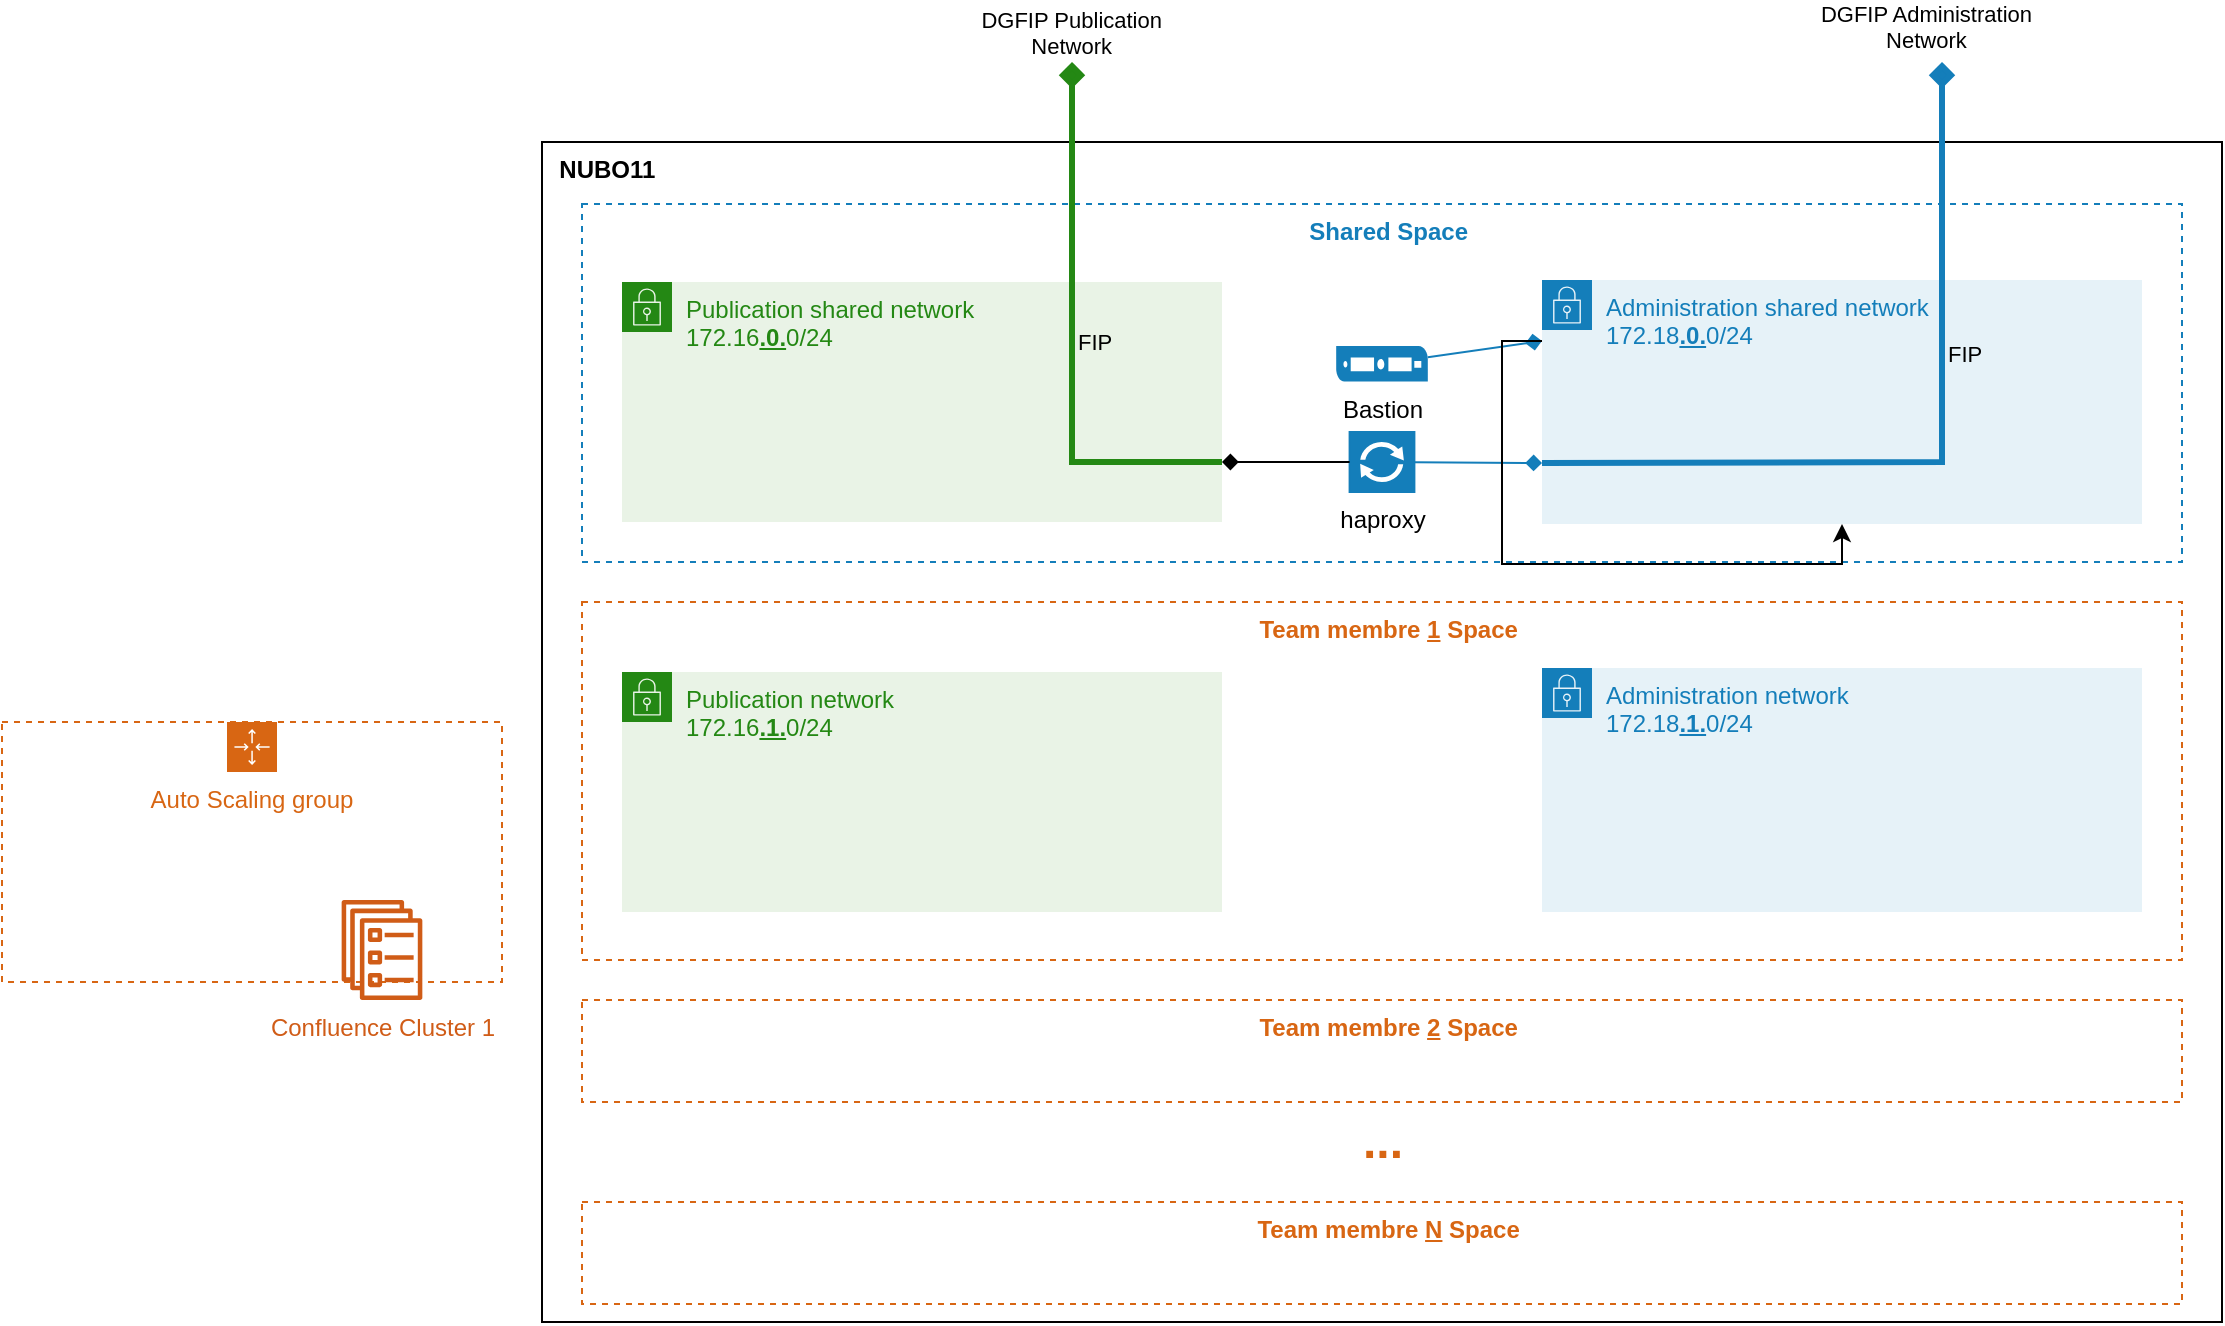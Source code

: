 <mxfile version="21.2.3" type="github">
  <diagram id="jrXY4hO8n29qiqvIHeQG" name="Page-1">
    <mxGraphModel dx="2626" dy="1824" grid="1" gridSize="10" guides="1" tooltips="1" connect="1" arrows="1" fold="1" page="0" pageScale="1" pageWidth="827" pageHeight="1169" math="0" shadow="0">
      <root>
        <mxCell id="0" />
        <mxCell id="1" parent="0" />
        <mxCell id="xgOQFWb6kl7ygXgDytyt-4" value="&amp;nbsp;&amp;nbsp;&lt;b&gt;NUBO11&lt;/b&gt;" style="rounded=0;whiteSpace=wrap;html=1;fillColor=none;verticalAlign=top;align=left;" parent="1" vertex="1">
          <mxGeometry x="-1020" y="-790" width="840" height="590" as="geometry" />
        </mxCell>
        <mxCell id="xgOQFWb6kl7ygXgDytyt-6" value="&lt;b&gt;&amp;nbsp; Team membre &lt;u&gt;1&lt;/u&gt; Space&lt;/b&gt;" style="rounded=0;whiteSpace=wrap;html=1;verticalAlign=top;align=center;fillColor=none;fontColor=#D86613;strokeColor=#D86613;dashed=1;" parent="1" vertex="1">
          <mxGeometry x="-1000" y="-560" width="800" height="179" as="geometry" />
        </mxCell>
        <mxCell id="xgOQFWb6kl7ygXgDytyt-5" value="&lt;b&gt;&amp;nbsp; Shared Space&lt;/b&gt;" style="rounded=0;whiteSpace=wrap;html=1;verticalAlign=top;align=center;fillColor=none;strokeColor=#147EBA;fontColor=#147EBA;dashed=1;" parent="1" vertex="1">
          <mxGeometry x="-1000" y="-759" width="800" height="179" as="geometry" />
        </mxCell>
        <mxCell id="5G6M97Ru5O6IGqaMy1Rf-24" value="Publication shared network&lt;br&gt;172.16&lt;b&gt;&lt;u&gt;.0.&lt;/u&gt;&lt;/b&gt;0/24" style="points=[[0,0],[0.25,0],[0.5,0],[0.75,0],[1,0],[1,0.25],[1,0.5],[1,0.75],[1,1],[0.75,1],[0.5,1],[0.25,1],[0,1],[0,0.75],[0,0.5],[0,0.25]];outlineConnect=0;gradientColor=none;html=1;whiteSpace=wrap;fontSize=12;fontStyle=0;shape=mxgraph.aws4.group;grIcon=mxgraph.aws4.group_security_group;grStroke=0;strokeColor=#248814;fillColor=#E9F3E6;verticalAlign=top;align=left;spacingLeft=30;fontColor=#248814;strokeWidth=6;" parent="1" vertex="1">
          <mxGeometry x="-980" y="-720" width="300" height="120" as="geometry" />
        </mxCell>
        <mxCell id="5G6M97Ru5O6IGqaMy1Rf-25" value="Publication network &lt;br&gt;172.16&lt;b&gt;&lt;u&gt;.1.&lt;/u&gt;&lt;/b&gt;0/24" style="points=[[0,0],[0.25,0],[0.5,0],[0.75,0],[1,0],[1,0.25],[1,0.5],[1,0.75],[1,1],[0.75,1],[0.5,1],[0.25,1],[0,1],[0,0.75],[0,0.5],[0,0.25]];outlineConnect=0;gradientColor=none;html=1;whiteSpace=wrap;fontSize=12;fontStyle=0;shape=mxgraph.aws4.group;grIcon=mxgraph.aws4.group_security_group;grStroke=0;strokeColor=#248814;fillColor=#E9F3E6;verticalAlign=top;align=left;spacingLeft=30;fontColor=#248814;dashed=0;" parent="1" vertex="1">
          <mxGeometry x="-980" y="-525" width="300" height="120" as="geometry" />
        </mxCell>
        <mxCell id="5G6M97Ru5O6IGqaMy1Rf-27" value="Administration shared network &lt;br&gt;172.18&lt;b&gt;&lt;u&gt;.0.&lt;/u&gt;&lt;/b&gt;0/24" style="points=[[0,0],[0.25,0],[0.5,0],[0.75,0],[1,0],[1,0.25],[1,0.5],[1,0.75],[1,1],[0.75,1],[0.5,1],[0.25,1],[0,1],[0,0.75],[0,0.5],[0,0.25]];outlineConnect=0;gradientColor=none;html=1;whiteSpace=wrap;fontSize=12;fontStyle=0;shape=mxgraph.aws4.group;grIcon=mxgraph.aws4.group_security_group;grStroke=0;strokeColor=#147EBA;fillColor=#E6F2F8;verticalAlign=top;align=left;spacingLeft=30;fontColor=#147EBA;dashed=0;" parent="1" vertex="1">
          <mxGeometry x="-520" y="-721" width="300" height="122" as="geometry" />
        </mxCell>
        <mxCell id="5G6M97Ru5O6IGqaMy1Rf-28" value="Auto Scaling group" style="points=[[0,0],[0.25,0],[0.5,0],[0.75,0],[1,0],[1,0.25],[1,0.5],[1,0.75],[1,1],[0.75,1],[0.5,1],[0.25,1],[0,1],[0,0.75],[0,0.5],[0,0.25]];outlineConnect=0;gradientColor=none;html=1;whiteSpace=wrap;fontSize=12;fontStyle=0;shape=mxgraph.aws4.groupCenter;grIcon=mxgraph.aws4.group_auto_scaling_group;grStroke=1;strokeColor=#D86613;fillColor=none;verticalAlign=top;align=center;fontColor=#D86613;dashed=1;spacingTop=25;" parent="1" vertex="1">
          <mxGeometry x="-1290" y="-500" width="250" height="130" as="geometry" />
        </mxCell>
        <mxCell id="5G6M97Ru5O6IGqaMy1Rf-34" value="Confluence Cluster 1" style="outlineConnect=0;gradientColor=none;fillColor=#D05C17;strokeColor=none;dashed=0;verticalLabelPosition=bottom;verticalAlign=top;align=center;html=1;fontSize=12;fontStyle=0;aspect=fixed;pointerEvents=1;shape=mxgraph.aws4.ecs_service;fontColor=#D05C17;" parent="1" vertex="1">
          <mxGeometry x="-1120.52" y="-411" width="41.03" height="50" as="geometry" />
        </mxCell>
        <mxCell id="N_9ljJacKE9F2aMwcfvr-1" value="Administration network&lt;br&gt;172.18&lt;b&gt;&lt;u&gt;.1.&lt;/u&gt;&lt;/b&gt;0/24" style="points=[[0,0],[0.25,0],[0.5,0],[0.75,0],[1,0],[1,0.25],[1,0.5],[1,0.75],[1,1],[0.75,1],[0.5,1],[0.25,1],[0,1],[0,0.75],[0,0.5],[0,0.25]];outlineConnect=0;gradientColor=none;html=1;whiteSpace=wrap;fontSize=12;fontStyle=0;shape=mxgraph.aws4.group;grIcon=mxgraph.aws4.group_security_group;grStroke=0;strokeColor=#147EBA;fillColor=#E6F2F8;verticalAlign=top;align=left;spacingLeft=30;fontColor=#147EBA;dashed=0;" vertex="1" parent="1">
          <mxGeometry x="-520" y="-527" width="300" height="122" as="geometry" />
        </mxCell>
        <mxCell id="N_9ljJacKE9F2aMwcfvr-3" value="Bastion" style="pointerEvents=1;shadow=0;dashed=0;html=1;strokeColor=none;fillColor=#147EBA;labelPosition=center;verticalLabelPosition=bottom;verticalAlign=top;align=center;outlineConnect=0;shape=mxgraph.veeam.server;" vertex="1" parent="1">
          <mxGeometry x="-622.9" y="-688" width="45.8" height="17.8" as="geometry" />
        </mxCell>
        <mxCell id="N_9ljJacKE9F2aMwcfvr-9" value="haproxy" style="pointerEvents=1;shadow=0;dashed=0;html=1;strokeColor=#147EBA;fillColor=#147EBA;labelPosition=center;verticalLabelPosition=bottom;verticalAlign=top;align=center;outlineConnect=0;shape=mxgraph.veeam.2d.proxy;" vertex="1" parent="1">
          <mxGeometry x="-616.2" y="-645" width="32.4" height="30" as="geometry" />
        </mxCell>
        <mxCell id="N_9ljJacKE9F2aMwcfvr-11" value="" style="endArrow=diamond;html=1;rounded=0;entryX=0;entryY=0.25;entryDx=0;entryDy=0;endFill=1;strokeColor=#147EBA;" edge="1" parent="1" source="N_9ljJacKE9F2aMwcfvr-3" target="5G6M97Ru5O6IGqaMy1Rf-27">
          <mxGeometry width="50" height="50" relative="1" as="geometry">
            <mxPoint x="-570" y="-650" as="sourcePoint" />
            <mxPoint x="-520" y="-700" as="targetPoint" />
          </mxGeometry>
        </mxCell>
        <mxCell id="N_9ljJacKE9F2aMwcfvr-12" value="" style="endArrow=diamond;html=1;rounded=0;endFill=1;entryX=0;entryY=0.75;entryDx=0;entryDy=0;strokeColor=#147EBA;" edge="1" parent="1" source="N_9ljJacKE9F2aMwcfvr-9" target="5G6M97Ru5O6IGqaMy1Rf-27">
          <mxGeometry width="50" height="50" relative="1" as="geometry">
            <mxPoint x="-580" y="-629" as="sourcePoint" />
            <mxPoint x="-520" y="-635" as="targetPoint" />
          </mxGeometry>
        </mxCell>
        <mxCell id="N_9ljJacKE9F2aMwcfvr-14" value="" style="endArrow=diamond;html=1;rounded=0;endFill=1;entryX=1;entryY=0.75;entryDx=0;entryDy=0;" edge="1" parent="1" source="N_9ljJacKE9F2aMwcfvr-9">
          <mxGeometry width="50" height="50" relative="1" as="geometry">
            <mxPoint x="-616.2" y="-633.987" as="sourcePoint" />
            <mxPoint x="-680" y="-630" as="targetPoint" />
          </mxGeometry>
        </mxCell>
        <mxCell id="N_9ljJacKE9F2aMwcfvr-15" value="&lt;b&gt;&amp;nbsp; Team membre &lt;u&gt;2&lt;/u&gt; Space&lt;/b&gt;" style="rounded=0;whiteSpace=wrap;html=1;verticalAlign=top;align=center;fillColor=none;fontColor=#D86613;strokeColor=#D86613;dashed=1;fillStyle=dashed;gradientColor=none;" vertex="1" parent="1">
          <mxGeometry x="-1000" y="-361" width="800" height="51" as="geometry" />
        </mxCell>
        <mxCell id="N_9ljJacKE9F2aMwcfvr-16" value="&lt;font color=&quot;#d86613&quot;&gt;...&lt;br&gt;&lt;/font&gt;" style="text;strokeColor=none;fillColor=none;html=1;fontSize=24;fontStyle=1;verticalAlign=middle;align=center;" vertex="1" parent="1">
          <mxGeometry x="-650" y="-310" width="100" height="40" as="geometry" />
        </mxCell>
        <mxCell id="N_9ljJacKE9F2aMwcfvr-17" value="&lt;b&gt;&amp;nbsp; Team membre &lt;u&gt;N&lt;/u&gt; Space&lt;/b&gt;" style="rounded=0;whiteSpace=wrap;html=1;verticalAlign=top;align=center;fillColor=none;fontColor=#D86613;strokeColor=#D86613;dashed=1;fillStyle=dashed;gradientColor=none;" vertex="1" parent="1">
          <mxGeometry x="-1000" y="-260" width="800" height="51" as="geometry" />
        </mxCell>
        <mxCell id="N_9ljJacKE9F2aMwcfvr-20" value="" style="endArrow=diamond;html=1;rounded=0;endFill=1;exitX=1;exitY=0.75;exitDx=0;exitDy=0;strokeColor=#248814;strokeWidth=3;verticalAlign=top;spacingTop=-8;" edge="1" parent="1" source="5G6M97Ru5O6IGqaMy1Rf-24">
          <mxGeometry width="50" height="50" relative="1" as="geometry">
            <mxPoint x="-736" y="-650" as="sourcePoint" />
            <mxPoint x="-755" y="-830" as="targetPoint" />
            <Array as="points">
              <mxPoint x="-755" y="-630" />
            </Array>
          </mxGeometry>
        </mxCell>
        <mxCell id="N_9ljJacKE9F2aMwcfvr-22" value="&lt;div style=&quot;text-align: center;&quot;&gt;DGFIP Publication&lt;/div&gt;&lt;div style=&quot;text-align: center;&quot;&gt;Network&lt;/div&gt;" style="edgeLabel;html=1;align=right;verticalAlign=bottom;resizable=0;points=[];labelPosition=left;verticalLabelPosition=top;spacing=2;labelBackgroundColor=none;" vertex="1" connectable="0" parent="N_9ljJacKE9F2aMwcfvr-20">
          <mxGeometry x="0.869" relative="1" as="geometry">
            <mxPoint x="45" y="-18" as="offset" />
          </mxGeometry>
        </mxCell>
        <mxCell id="N_9ljJacKE9F2aMwcfvr-23" value="FIP" style="edgeLabel;html=1;align=left;verticalAlign=middle;resizable=0;points=[];labelBackgroundColor=none;" vertex="1" connectable="0" parent="N_9ljJacKE9F2aMwcfvr-20">
          <mxGeometry x="0.273" y="-1" relative="1" as="geometry">
            <mxPoint y="40" as="offset" />
          </mxGeometry>
        </mxCell>
        <mxCell id="N_9ljJacKE9F2aMwcfvr-24" value="" style="endArrow=diamond;html=1;rounded=0;endFill=1;exitX=0;exitY=0.75;exitDx=0;exitDy=0;strokeColor=#147EBA;strokeWidth=3;verticalAlign=top;spacingTop=-8;fontColor=#147EBA;" edge="1" parent="1" source="5G6M97Ru5O6IGqaMy1Rf-27">
          <mxGeometry width="50" height="50" relative="1" as="geometry">
            <mxPoint x="-670" y="-620" as="sourcePoint" />
            <mxPoint x="-320" y="-830" as="targetPoint" />
            <Array as="points">
              <mxPoint x="-320" y="-630" />
            </Array>
          </mxGeometry>
        </mxCell>
        <mxCell id="N_9ljJacKE9F2aMwcfvr-25" value="&lt;div style=&quot;text-align: center;&quot;&gt;DGFIP Administration&lt;/div&gt;&lt;div style=&quot;text-align: center;&quot;&gt;Network&lt;/div&gt;" style="edgeLabel;html=1;align=right;verticalAlign=bottom;resizable=0;points=[];labelPosition=left;verticalLabelPosition=top;spacing=2;labelBackgroundColor=none;" vertex="1" connectable="0" parent="N_9ljJacKE9F2aMwcfvr-24">
          <mxGeometry x="0.869" relative="1" as="geometry">
            <mxPoint x="45" y="-29" as="offset" />
          </mxGeometry>
        </mxCell>
        <mxCell id="N_9ljJacKE9F2aMwcfvr-26" value="FIP" style="edgeLabel;html=1;align=left;verticalAlign=middle;resizable=0;points=[];labelBackgroundColor=none;" vertex="1" connectable="0" parent="N_9ljJacKE9F2aMwcfvr-24">
          <mxGeometry x="0.273" y="-1" relative="1" as="geometry">
            <mxPoint as="offset" />
          </mxGeometry>
        </mxCell>
        <mxCell id="N_9ljJacKE9F2aMwcfvr-29" style="edgeStyle=orthogonalEdgeStyle;rounded=0;orthogonalLoop=1;jettySize=auto;html=1;exitX=0;exitY=0.25;exitDx=0;exitDy=0;" edge="1" parent="1" source="5G6M97Ru5O6IGqaMy1Rf-27" target="5G6M97Ru5O6IGqaMy1Rf-27">
          <mxGeometry relative="1" as="geometry" />
        </mxCell>
      </root>
    </mxGraphModel>
  </diagram>
</mxfile>
